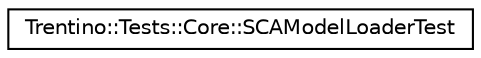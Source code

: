 digraph G
{
  edge [fontname="Helvetica",fontsize="10",labelfontname="Helvetica",labelfontsize="10"];
  node [fontname="Helvetica",fontsize="10",shape=record];
  rankdir="LR";
  Node1 [label="Trentino::Tests::Core::SCAModelLoaderTest",height=0.2,width=0.4,color="black", fillcolor="white", style="filled",URL="$class_trentino_1_1_tests_1_1_core_1_1_s_c_a_model_loader_test.html"];
}

